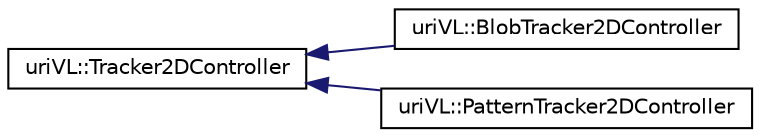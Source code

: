 digraph "Graphical Class Hierarchy"
{
  edge [fontname="Helvetica",fontsize="10",labelfontname="Helvetica",labelfontsize="10"];
  node [fontname="Helvetica",fontsize="10",shape=record];
  rankdir="LR";
  Node1 [label="uriVL::Tracker2DController",height=0.2,width=0.4,color="black", fillcolor="white", style="filled",URL="$classuriVL_1_1Tracker2DController.html"];
  Node1 -> Node2 [dir="back",color="midnightblue",fontsize="10",style="solid",fontname="Helvetica"];
  Node2 [label="uriVL::BlobTracker2DController",height=0.2,width=0.4,color="black", fillcolor="white", style="filled",URL="$classuriVL_1_1BlobTracker2DController.html"];
  Node1 -> Node3 [dir="back",color="midnightblue",fontsize="10",style="solid",fontname="Helvetica"];
  Node3 [label="uriVL::PatternTracker2DController",height=0.2,width=0.4,color="black", fillcolor="white", style="filled",URL="$classuriVL_1_1PatternTracker2DController.html"];
}
